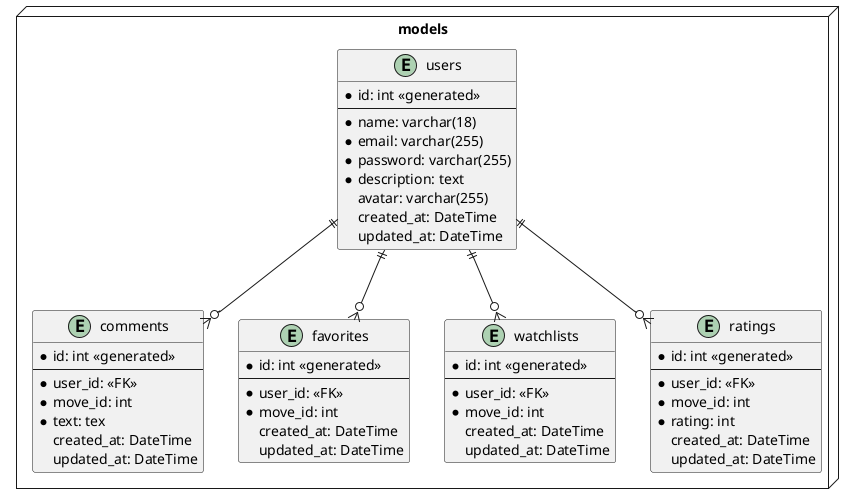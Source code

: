 @startuml

package "models" <<Node>> {
    entity users {
        * id: int <<generated>>
        --
        * name: varchar(18)
        * email: varchar(255)
        * password: varchar(255)
        * description: text
        avatar: varchar(255)
        created_at: DateTime
        updated_at: DateTime
    }

    entity comments {
        * id: int <<generated>>
        --
        * user_id: <<FK>>
        * move_id: int
        * text: tex
        created_at: DateTime
        updated_at: DateTime
    }

    entity favorites {
        * id: int <<generated>>
        --
        * user_id: <<FK>>
        * move_id: int
        created_at: DateTime
        updated_at: DateTime
    }

    entity watchlists {
        * id: int <<generated>>
        --
        * user_id: <<FK>>
        * move_id: int
        created_at: DateTime
        updated_at: DateTime
    }

    entity ratings {
        * id: int <<generated>>
        --
        * user_id: <<FK>>
        * move_id: int
        * rating: int
        created_at: DateTime
        updated_at: DateTime
    }
}

users ||--o{ ratings
users ||--o{ comments
users ||--o{ favorites
users ||--o{ watchlists

@enduml
